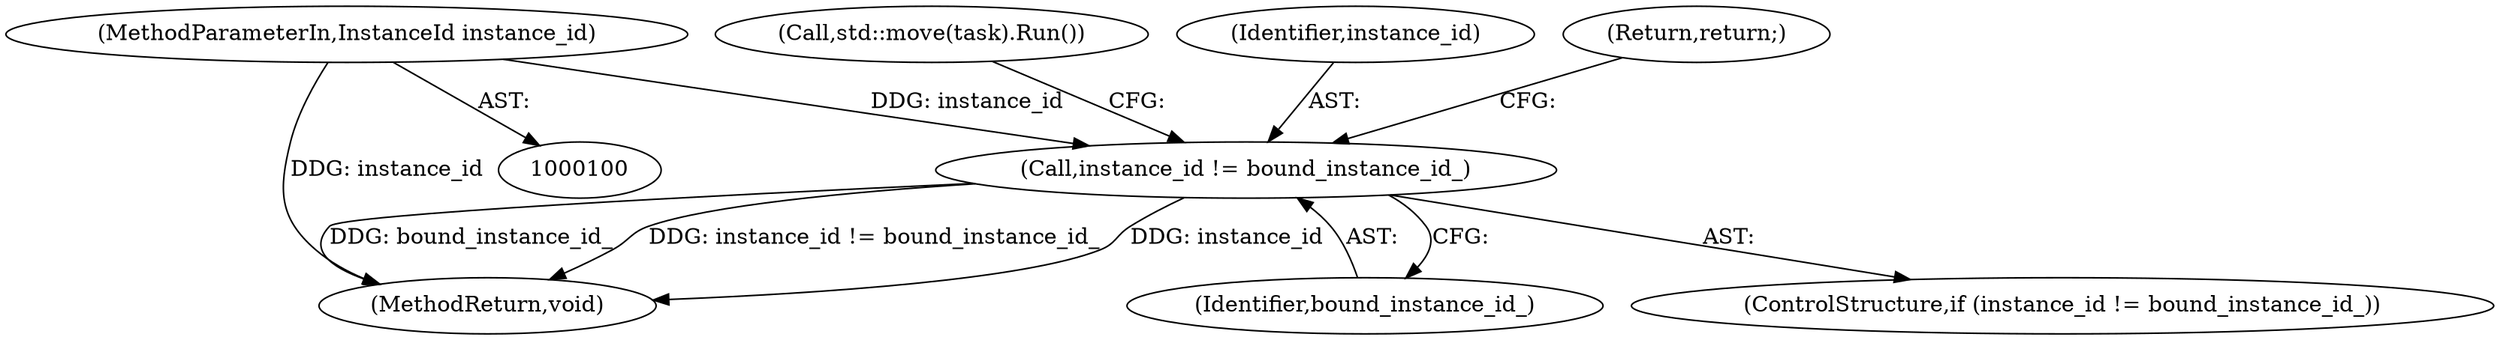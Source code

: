 digraph "1_Chrome_94fef6e2a56ef5b3ed0dc0fd94e6ad52267067fb@del" {
"1000109" [label="(Call,instance_id != bound_instance_id_)"];
"1000101" [label="(MethodParameterIn,InstanceId instance_id)"];
"1000111" [label="(Identifier,bound_instance_id_)"];
"1000114" [label="(MethodReturn,void)"];
"1000108" [label="(ControlStructure,if (instance_id != bound_instance_id_))"];
"1000113" [label="(Call,std::move(task).Run())"];
"1000110" [label="(Identifier,instance_id)"];
"1000112" [label="(Return,return;)"];
"1000109" [label="(Call,instance_id != bound_instance_id_)"];
"1000101" [label="(MethodParameterIn,InstanceId instance_id)"];
"1000109" -> "1000108"  [label="AST: "];
"1000109" -> "1000111"  [label="CFG: "];
"1000110" -> "1000109"  [label="AST: "];
"1000111" -> "1000109"  [label="AST: "];
"1000112" -> "1000109"  [label="CFG: "];
"1000113" -> "1000109"  [label="CFG: "];
"1000109" -> "1000114"  [label="DDG: bound_instance_id_"];
"1000109" -> "1000114"  [label="DDG: instance_id != bound_instance_id_"];
"1000109" -> "1000114"  [label="DDG: instance_id"];
"1000101" -> "1000109"  [label="DDG: instance_id"];
"1000101" -> "1000100"  [label="AST: "];
"1000101" -> "1000114"  [label="DDG: instance_id"];
}

